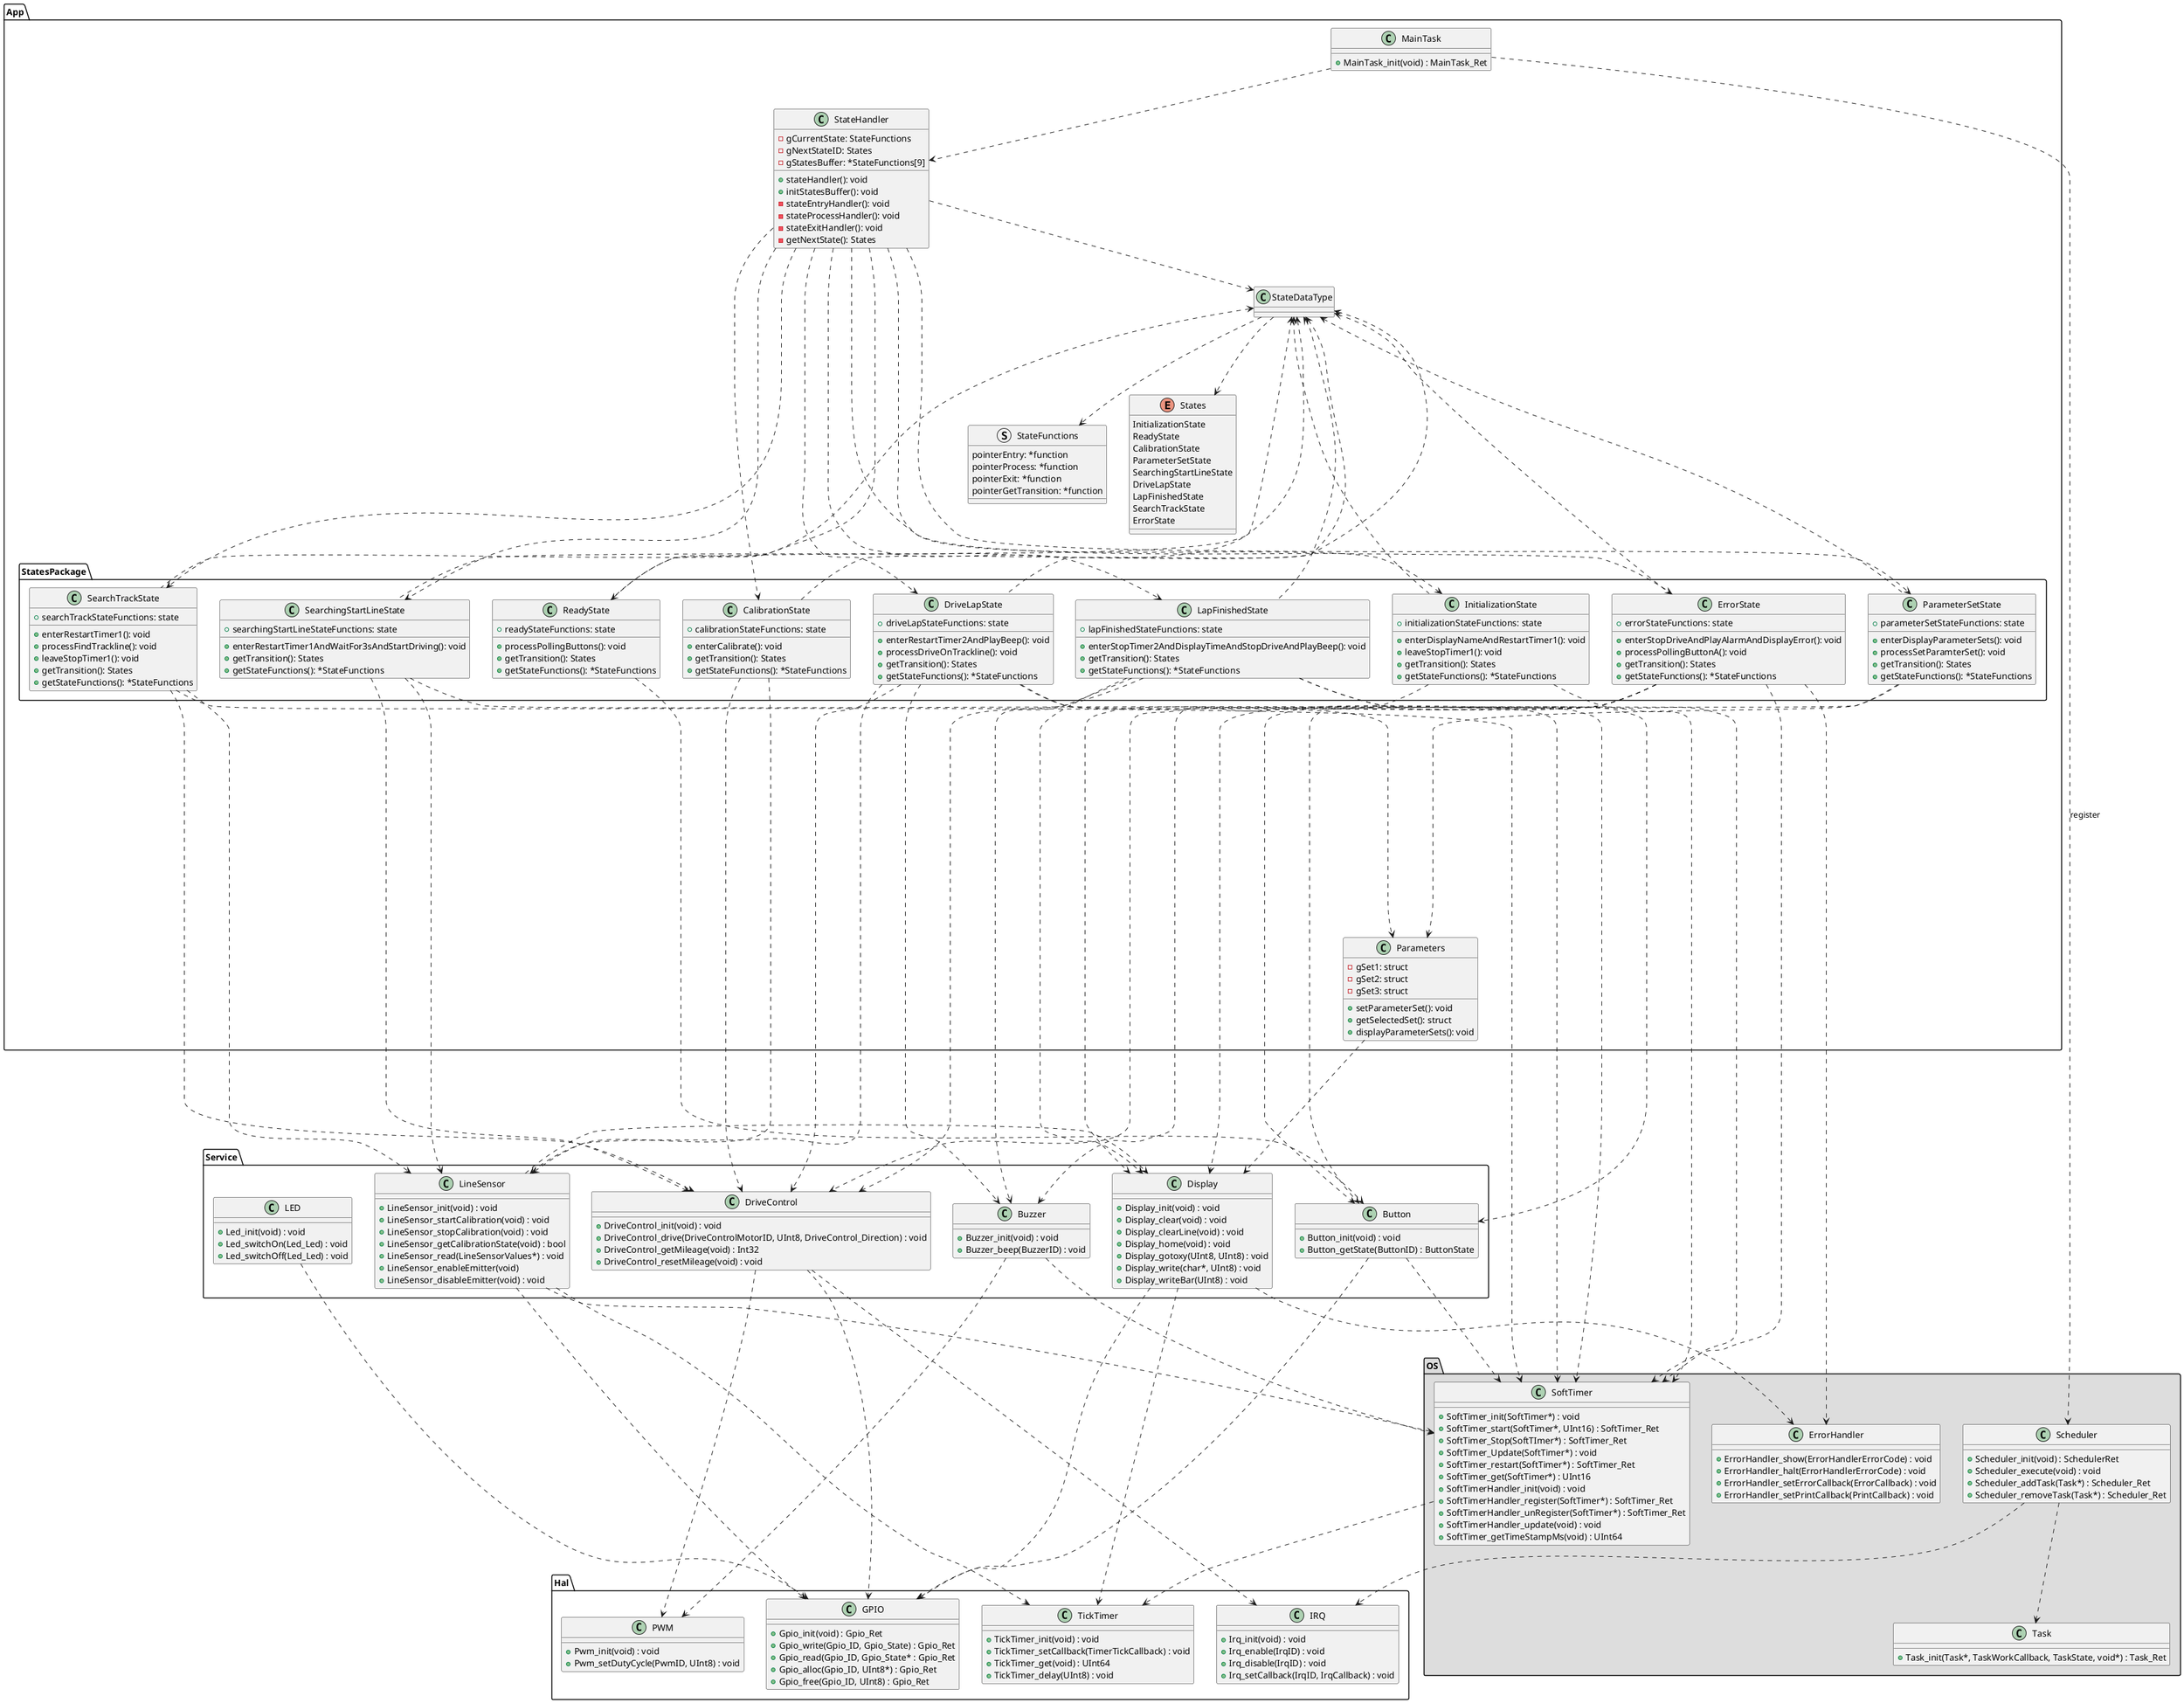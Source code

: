 @startuml classDiagram
top to bottom direction

package App
{
    class "MainTask" {
        + MainTask_init(void) : MainTask_Ret
    }
    
    class StateHandler
    {
        -gCurrentState: StateFunctions
        -gNextStateID: States
        -gStatesBuffer: *StateFunctions[9]
        +stateHandler(): void
        +initStatesBuffer(): void
        -stateEntryHandler(): void
        -stateProcessHandler(): void
        -stateExitHandler(): void
        -getNextState(): States
    }

    class StateDataType
    {
    
    }

    struct StateFunctions
    {
        pointerEntry: *function
        pointerProcess: *function
        pointerExit: *function
        pointerGetTransition: *function
    }

    enum States
    {
        InitializationState
        ReadyState
        CalibrationState
        ParameterSetState
        SearchingStartLineState
        DriveLapState
        LapFinishedState
        SearchTrackState
        ErrorState
    }

    class Parameters
    {
        -gSet1: struct
        -gSet2: struct
        -gSet3: struct
        +setParameterSet(): void
        +getSelectedSet(): struct
        +displayParameterSets(): void
    }

    package StatesPackage
    {
        class ReadyState
        {
            +readyStateFunctions: state
            +processPollingButtons(): void
            +getTransition(): States
            +getStateFunctions(): *StateFunctions
        }

        class InitializationState
        {
            +initializationStateFunctions: state
            +enterDisplayNameAndRestartTimer1(): void
            +leaveStopTimer1(): void
            +getTransition(): States
            +getStateFunctions(): *StateFunctions
        }

        class SearchingStartLineState
        {
            +searchingStartLineStateFunctions: state
            +enterRestartTimer1AndWaitFor3sAndStartDriving(): void
            +getTransition(): States
            +getStateFunctions(): *StateFunctions
        }

        class LapFinishedState
        {
            +lapFinishedStateFunctions: state
            +enterStopTimer2AndDisplayTimeAndStopDriveAndPlayBeep(): void
            +getTransition(): States
            +getStateFunctions(): *StateFunctions
        }

        class DriveLapState
        {
            +driveLapStateFunctions: state
            +enterRestartTimer2AndPlayBeep(): void
            +processDriveOnTrackline(): void
            +getTransition(): States
            +getStateFunctions(): *StateFunctions
        }

        class ParameterSetState
        {
            +parameterSetStateFunctions: state
            +enterDisplayParameterSets(): void
            +processSetParamterSet(): void
            +getTransition(): States
            +getStateFunctions(): *StateFunctions
        }

        class ErrorState
        {
            +errorStateFunctions: state
            +enterStopDriveAndPlayAlarmAndDisplayError(): void
            +processPollingButtonA(): void
            +getTransition(): States
            +getStateFunctions(): *StateFunctions
        }

        class CalibrationState
        {
            +calibrationStateFunctions: state
            +enterCalibrate(): void
            +getTransition(): States
            +getStateFunctions(): *StateFunctions
        }

        class SearchTrackState
        {
            +searchTrackStateFunctions: state
            +enterRestartTimer1(): void
            +processFindTrackline(): void
            +leaveStopTimer1(): void
            +getTransition(): States
            +getStateFunctions(): *StateFunctions
        }
    }
}

package Service
{
    class Button {
        + Button_init(void) : void
        + Button_getState(ButtonID) : ButtonState
    }

    class Buzzer {
        + Buzzer_init(void) : void
        + Buzzer_beep(BuzzerID) : void
    }

    class Display {
        + Display_init(void) : void
        + Display_clear(void) : void
        + Display_clearLine(void) : void
        + Display_home(void) : void
        + Display_gotoxy(UInt8, UInt8) : void
        + Display_write(char*, UInt8) : void
        + Display_writeBar(UInt8) : void
    }

    class LED {
        + Led_init(void) : void
        + Led_switchOn(Led_Led) : void
        + Led_switchOff(Led_Led) : void
    }

    class DriveControl {
        + DriveControl_init(void) : void
        + DriveControl_drive(DriveControlMotorID, UInt8, DriveControl_Direction) : void
        + DriveControl_getMileage(void) : Int32
        + DriveControl_resetMileage(void) : void
    }

    class LineSensor {
        + LineSensor_init(void) : void
        + LineSensor_startCalibration(void) : void
        + LineSensor_stopCalibration(void) : void
        + LineSensor_getCalibrationState(void) : bool
        + LineSensor_read(LineSensorValues*) : void
        + LineSensor_enableEmitter(void)
        + LineSensor_disableEmitter(void) : void
    }

}

package Hal
{
    class GPIO{
        + Gpio_init(void) : Gpio_Ret
        + Gpio_write(Gpio_ID, Gpio_State) : Gpio_Ret
        + Gpio_read(Gpio_ID, Gpio_State* : Gpio_Ret
        + Gpio_alloc(Gpio_ID, UInt8*) : Gpio_Ret
        + Gpio_free(Gpio_ID, UInt8) : Gpio_Ret
    }
    class PWM{
        + Pwm_init(void) : void
        + Pwm_setDutyCycle(PwmID, UInt8) : void
    }
    class TickTimer{
        + TickTimer_init(void) : void
        + TickTimer_setCallback(TimerTickCallback) : void
        + TickTimer_get(void) : UInt64
        + TickTimer_delay(UInt8) : void
    }
    class IRQ{
        + Irq_init(void) : void
        + Irq_enable(IrqID) : void
        + Irq_disable(IrqID) : void
        + Irq_setCallback(IrqID, IrqCallback) : void
    }
}

package "OS" #DDDDDD {
    class Scheduler {
        + Scheduler_init(void) : SchedulerRet
        + Scheduler_execute(void) : void
        + Scheduler_addTask(Task*) : Scheduler_Ret
        + Scheduler_removeTask(Task*) : Scheduler_Ret
    }

    class Task {
        + Task_init(Task*, TaskWorkCallback, TaskState, void*) : Task_Ret
    }

    class SoftTimer{
        + SoftTimer_init(SoftTimer*) : void
        + SoftTimer_start(SoftTimer*, UInt16) : SoftTimer_Ret
        + SoftTimer_Stop(SoftTImer*) : SoftTimer_Ret
        + SoftTimer_Update(SoftTimer*) : void
        + SoftTimer_restart(SoftTimer*) : SoftTimer_Ret
        + SoftTimer_get(SoftTimer*) : UInt16
        + SoftTimerHandler_init(void) : void
        + SoftTimerHandler_register(SoftTimer*) : SoftTimer_Ret
        + SoftTimerHandler_unRegister(SoftTimer*) : SoftTimer_Ret
        + SoftTimerHandler_update(void) : void
        + SoftTimer_getTimeStampMs(void) : UInt64
    }

    class ErrorHandler {
        + ErrorHandler_show(ErrorHandlerErrorCode) : void
        + ErrorHandler_halt(ErrorHandlerErrorCode) : void
        + ErrorHandler_setErrorCallback(ErrorCallback) : void
        + ErrorHandler_setPrintCallback(PrintCallback) : void
    }


' ++++++++++++++++++++++++++++++++
' App
MainTask ..> StateHandler

Scheduler <.up.. MainTask : register

StateHandler ..d..> InitializationState
StateHandler ..d..> ReadyState
StateHandler ..d..> CalibrationState
StateHandler ..d..> ParameterSetState
StateHandler ..d..> SearchingStartLineState
StateHandler ..d..> DriveLapState
StateHandler ..d..> LapFinishedState
StateHandler ..d..> SearchTrackState
StateHandler ..d..> ErrorState
StateHandler..> StateDataType
InitializationState .u.> StateDataType
ReadyState .u.> StateDataType
CalibrationState .u...> StateDataType
ParameterSetState .u...> StateDataType
SearchingStartLineState .u...> StateDataType
DriveLapState .u...> StateDataType
LapFinishedState .u...> StateDataType
SearchTrackState .u...> StateDataType
ErrorState .u.> StateDataType
StateDataType ...> StateFunctions
StateDataType ...> States

Parameters ..d..> Display

InitializationState ..d..........> SoftTimer
InitializationState ..d..........> Display

ReadyState ..d....> Button

CalibrationState ..d........> LineSensor
CalibrationState ..d.....> DriveControl

ParameterSetState ..d....> Button
ParameterSetState ..d.....> Parameters

SearchingStartLineState ..d.....> SoftTimer
SearchingStartLineState ..d.........> DriveControl
SearchingStartLineState ..d.....> LineSensor

DriveLapState ..d.....> Buzzer
DriveLapState ..d....> Parameters
DriveLapState ..d....> DriveControl
DriveLapState ..d.....> LineSensor
DriveLapState ..d.....> SoftTimer

LapFinishedState ..d..> Button
LapFinishedState ..d.......> Buzzer
LapFinishedState ..d....> DriveControl
LapFinishedState ..d....> SoftTimer
LapFinishedState ..d....> Display

SearchTrackState ..d..> SoftTimer
SearchTrackState ..d......> DriveControl
SearchTrackState ..d..> LineSensor

ErrorState ..d....> Buzzer
ErrorState ..d.....> Display
ErrorState ..d.....> Button
ErrorState ..d.....> DriveControl
ErrorState ..d.....> ErrorHandler
ErrorState ..d.....> SoftTimer

' ++++++++++++++++++++++++++++++++
' Service

Button ....> GPIO
Button ..> SoftTimer

Buzzer ....> PWM
Buzzer ....> SoftTimer

Display ..> GPIO
Display ....> TickTimer
Display ..> ErrorHandler

DriveControl .....> GPIO
DriveControl ..> PWM
DriveControl ..> IRQ

LED ..> GPIO

LineSensor ..> SoftTimer
LineSensor ..> GPIO
LineSensor ..> TickTimer
LineSensor .r.> Display

' ++++++++++++++++++++++++++++++++
' OS

' ErrorHandler ..> HAL

SoftTimer ..> TickTimer

Scheduler ..> Task
Scheduler ..> IRQ


@enduml